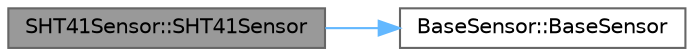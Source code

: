 digraph "SHT41Sensor::SHT41Sensor"
{
 // LATEX_PDF_SIZE
  bgcolor="transparent";
  edge [fontname=Helvetica,fontsize=10,labelfontname=Helvetica,labelfontsize=10];
  node [fontname=Helvetica,fontsize=10,shape=box,height=0.2,width=0.4];
  rankdir="LR";
  Node1 [id="Node000001",label="SHT41Sensor::SHT41Sensor",height=0.2,width=0.4,color="gray40", fillcolor="grey60", style="filled", fontcolor="black",tooltip="Constructor for SHT41Sensor."];
  Node1 -> Node2 [id="edge1_Node000001_Node000002",color="steelblue1",style="solid",tooltip=" "];
  Node2 [id="Node000002",label="BaseSensor::BaseSensor",height=0.2,width=0.4,color="grey40", fillcolor="white", style="filled",URL="$class_base_sensor.html#a583f6418d773b6a5256c65c81b676494",tooltip="Constructor for BaseSensor."];
}

